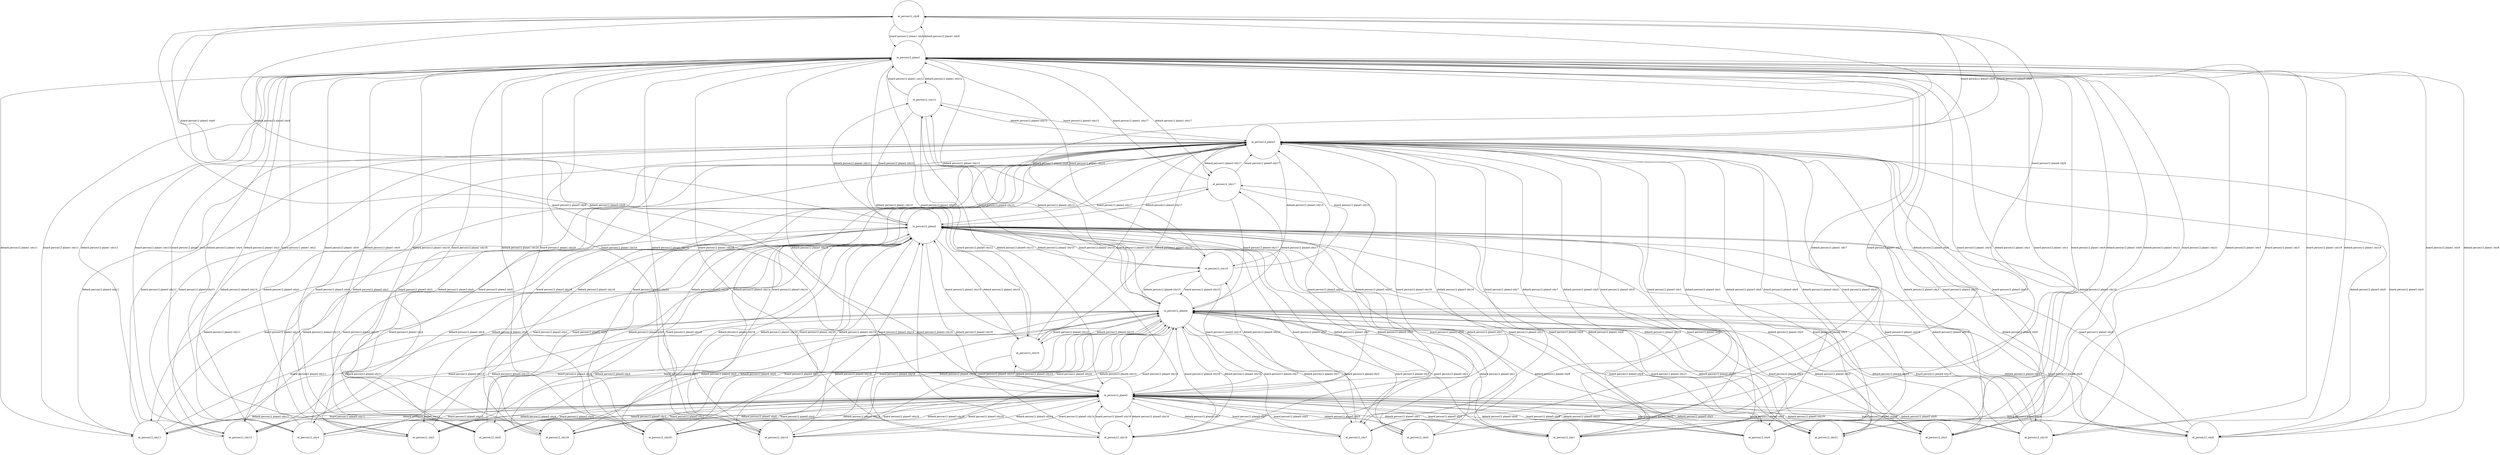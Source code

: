 digraph Tree {
	node [shape=circle, fontsize=14, color=black, fillcolor=white, fontcolor=black];
	 edge [style=solid, color=black];
at_person12_city8 [label="at_person12_city8"];
in_person12_plane1 [label="in_person12_plane1"];
in_person12_plane5 [label="in_person12_plane5"];
in_person12_plane4 [label="in_person12_plane4"];
in_person12_plane2 [label="in_person12_plane2"];
in_person12_plane3 [label="in_person12_plane3"];
at_person12_city6 [label="at_person12_city6"];
at_person12_city21 [label="at_person12_city21"];
at_person12_city11 [label="at_person12_city11"];
at_person12_city13 [label="at_person12_city13"];
at_person12_city4 [label="at_person12_city4"];
at_person12_city2 [label="at_person12_city2"];
at_person12_city19 [label="at_person12_city19"];
at_person12_city9 [label="at_person12_city9"];
at_person12_city0 [label="at_person12_city0"];
at_person12_city18 [label="at_person12_city18"];
at_person12_city20 [label="at_person12_city20"];
at_person12_city14 [label="at_person12_city14"];
at_person12_city16 [label="at_person12_city16"];
at_person12_city7 [label="at_person12_city7"];
at_person12_city5 [label="at_person12_city5"];
at_person12_city3 [label="at_person12_city3"];
at_person12_city1 [label="at_person12_city1"];
at_person12_city10 [label="at_person12_city10"];
at_person12_city15 [label="at_person12_city15"];
at_person12_city17 [label="at_person12_city17"];
at_person12_city12 [label="at_person12_city12"];
at_person12_city8 -> in_person12_plane1 [label="board person12 plane1 city8"];
at_person12_city8 -> in_person12_plane5 [label="board person12 plane5 city8"];
at_person12_city8 -> in_person12_plane4 [label="board person12 plane4 city8"];
at_person12_city8 -> in_person12_plane2 [label="board person12 plane2 city8"];
at_person12_city8 -> in_person12_plane3 [label="board person12 plane3 city8"];
in_person12_plane1 -> at_person12_city8 [label="debark person12 plane1 city8"];
in_person12_plane1 -> at_person12_city6 [label="debark person12 plane1 city6"];
in_person12_plane1 -> at_person12_city21 [label="debark person12 plane1 city21"];
in_person12_plane1 -> at_person12_city11 [label="debark person12 plane1 city11"];
in_person12_plane1 -> at_person12_city13 [label="debark person12 plane1 city13"];
in_person12_plane1 -> at_person12_city4 [label="debark person12 plane1 city4"];
in_person12_plane1 -> at_person12_city2 [label="debark person12 plane1 city2"];
in_person12_plane1 -> at_person12_city19 [label="debark person12 plane1 city19"];
in_person12_plane1 -> at_person12_city9 [label="debark person12 plane1 city9"];
in_person12_plane1 -> at_person12_city0 [label="debark person12 plane1 city0"];
in_person12_plane1 -> at_person12_city18 [label="debark person12 plane1 city18"];
in_person12_plane1 -> at_person12_city20 [label="debark person12 plane1 city20"];
in_person12_plane1 -> at_person12_city14 [label="debark person12 plane1 city14"];
in_person12_plane1 -> at_person12_city16 [label="debark person12 plane1 city16"];
in_person12_plane1 -> at_person12_city7 [label="debark person12 plane1 city7"];
in_person12_plane1 -> at_person12_city5 [label="debark person12 plane1 city5"];
in_person12_plane1 -> at_person12_city3 [label="debark person12 plane1 city3"];
in_person12_plane1 -> at_person12_city1 [label="debark person12 plane1 city1"];
in_person12_plane1 -> at_person12_city10 [label="debark person12 plane1 city10"];
in_person12_plane1 -> at_person12_city15 [label="debark person12 plane1 city15"];
in_person12_plane1 -> at_person12_city17 [label="debark person12 plane1 city17"];
in_person12_plane1 -> at_person12_city12 [label="debark person12 plane1 city12"];
at_person12_city6 -> in_person12_plane1 [label="board person12 plane1 city6"];
at_person12_city6 -> in_person12_plane5 [label="board person12 plane5 city6"];
at_person12_city6 -> in_person12_plane4 [label="board person12 plane4 city6"];
at_person12_city6 -> in_person12_plane2 [label="board person12 plane2 city6"];
at_person12_city6 -> in_person12_plane3 [label="board person12 plane3 city6"];
at_person12_city21 -> in_person12_plane1 [label="board person12 plane1 city21"];
at_person12_city21 -> in_person12_plane5 [label="board person12 plane5 city21"];
at_person12_city21 -> in_person12_plane4 [label="board person12 plane4 city21"];
at_person12_city21 -> in_person12_plane2 [label="board person12 plane2 city21"];
at_person12_city21 -> in_person12_plane3 [label="board person12 plane3 city21"];
at_person12_city11 -> in_person12_plane1 [label="board person12 plane1 city11"];
at_person12_city11 -> in_person12_plane5 [label="board person12 plane5 city11"];
at_person12_city11 -> in_person12_plane4 [label="board person12 plane4 city11"];
at_person12_city11 -> in_person12_plane2 [label="board person12 plane2 city11"];
at_person12_city11 -> in_person12_plane3 [label="board person12 plane3 city11"];
in_person12_plane5 -> at_person12_city8 [label="debark person12 plane5 city8"];
in_person12_plane5 -> at_person12_city6 [label="debark person12 plane5 city6"];
in_person12_plane5 -> at_person12_city21 [label="debark person12 plane5 city21"];
in_person12_plane5 -> at_person12_city11 [label="debark person12 plane5 city11"];
in_person12_plane5 -> at_person12_city13 [label="debark person12 plane5 city13"];
in_person12_plane5 -> at_person12_city4 [label="debark person12 plane5 city4"];
in_person12_plane5 -> at_person12_city2 [label="debark person12 plane5 city2"];
in_person12_plane5 -> at_person12_city19 [label="debark person12 plane5 city19"];
in_person12_plane5 -> at_person12_city9 [label="debark person12 plane5 city9"];
in_person12_plane5 -> at_person12_city0 [label="debark person12 plane5 city0"];
in_person12_plane5 -> at_person12_city18 [label="debark person12 plane5 city18"];
in_person12_plane5 -> at_person12_city20 [label="debark person12 plane5 city20"];
in_person12_plane5 -> at_person12_city14 [label="debark person12 plane5 city14"];
in_person12_plane5 -> at_person12_city16 [label="debark person12 plane5 city16"];
in_person12_plane5 -> at_person12_city7 [label="debark person12 plane5 city7"];
in_person12_plane5 -> at_person12_city5 [label="debark person12 plane5 city5"];
in_person12_plane5 -> at_person12_city3 [label="debark person12 plane5 city3"];
in_person12_plane5 -> at_person12_city1 [label="debark person12 plane5 city1"];
in_person12_plane5 -> at_person12_city10 [label="debark person12 plane5 city10"];
in_person12_plane5 -> at_person12_city15 [label="debark person12 plane5 city15"];
in_person12_plane5 -> at_person12_city17 [label="debark person12 plane5 city17"];
in_person12_plane5 -> at_person12_city12 [label="debark person12 plane5 city12"];
at_person12_city13 -> in_person12_plane1 [label="board person12 plane1 city13"];
at_person12_city13 -> in_person12_plane5 [label="board person12 plane5 city13"];
at_person12_city13 -> in_person12_plane4 [label="board person12 plane4 city13"];
at_person12_city13 -> in_person12_plane2 [label="board person12 plane2 city13"];
at_person12_city13 -> in_person12_plane3 [label="board person12 plane3 city13"];
at_person12_city4 -> in_person12_plane1 [label="board person12 plane1 city4"];
at_person12_city4 -> in_person12_plane5 [label="board person12 plane5 city4"];
at_person12_city4 -> in_person12_plane4 [label="board person12 plane4 city4"];
at_person12_city4 -> in_person12_plane2 [label="board person12 plane2 city4"];
at_person12_city4 -> in_person12_plane3 [label="board person12 plane3 city4"];
at_person12_city2 -> in_person12_plane1 [label="board person12 plane1 city2"];
at_person12_city2 -> in_person12_plane5 [label="board person12 plane5 city2"];
at_person12_city2 -> in_person12_plane4 [label="board person12 plane4 city2"];
at_person12_city2 -> in_person12_plane2 [label="board person12 plane2 city2"];
at_person12_city2 -> in_person12_plane3 [label="board person12 plane3 city2"];
at_person12_city19 -> in_person12_plane1 [label="board person12 plane1 city19"];
at_person12_city19 -> in_person12_plane5 [label="board person12 plane5 city19"];
at_person12_city19 -> in_person12_plane4 [label="board person12 plane4 city19"];
at_person12_city19 -> in_person12_plane2 [label="board person12 plane2 city19"];
at_person12_city19 -> in_person12_plane3 [label="board person12 plane3 city19"];
at_person12_city9 -> in_person12_plane1 [label="board person12 plane1 city9"];
at_person12_city9 -> in_person12_plane5 [label="board person12 plane5 city9"];
at_person12_city9 -> in_person12_plane4 [label="board person12 plane4 city9"];
at_person12_city9 -> in_person12_plane2 [label="board person12 plane2 city9"];
at_person12_city9 -> in_person12_plane3 [label="board person12 plane3 city9"];
at_person12_city0 -> in_person12_plane1 [label="board person12 plane1 city0"];
at_person12_city0 -> in_person12_plane5 [label="board person12 plane5 city0"];
at_person12_city0 -> in_person12_plane4 [label="board person12 plane4 city0"];
at_person12_city0 -> in_person12_plane2 [label="board person12 plane2 city0"];
at_person12_city0 -> in_person12_plane3 [label="board person12 plane3 city0"];
at_person12_city18 -> in_person12_plane1 [label="board person12 plane1 city18"];
at_person12_city18 -> in_person12_plane5 [label="board person12 plane5 city18"];
at_person12_city18 -> in_person12_plane4 [label="board person12 plane4 city18"];
at_person12_city18 -> in_person12_plane2 [label="board person12 plane2 city18"];
at_person12_city18 -> in_person12_plane3 [label="board person12 plane3 city18"];
at_person12_city20 -> in_person12_plane1 [label="board person12 plane1 city20"];
at_person12_city20 -> in_person12_plane5 [label="board person12 plane5 city20"];
at_person12_city20 -> in_person12_plane4 [label="board person12 plane4 city20"];
at_person12_city20 -> in_person12_plane2 [label="board person12 plane2 city20"];
at_person12_city20 -> in_person12_plane3 [label="board person12 plane3 city20"];
at_person12_city14 -> in_person12_plane1 [label="board person12 plane1 city14"];
at_person12_city14 -> in_person12_plane5 [label="board person12 plane5 city14"];
at_person12_city14 -> in_person12_plane4 [label="board person12 plane4 city14"];
at_person12_city14 -> in_person12_plane2 [label="board person12 plane2 city14"];
at_person12_city14 -> in_person12_plane3 [label="board person12 plane3 city14"];
at_person12_city16 -> in_person12_plane1 [label="board person12 plane1 city16"];
at_person12_city16 -> in_person12_plane5 [label="board person12 plane5 city16"];
at_person12_city16 -> in_person12_plane4 [label="board person12 plane4 city16"];
at_person12_city16 -> in_person12_plane2 [label="board person12 plane2 city16"];
at_person12_city16 -> in_person12_plane3 [label="board person12 plane3 city16"];
at_person12_city7 -> in_person12_plane1 [label="board person12 plane1 city7"];
at_person12_city7 -> in_person12_plane5 [label="board person12 plane5 city7"];
at_person12_city7 -> in_person12_plane4 [label="board person12 plane4 city7"];
at_person12_city7 -> in_person12_plane2 [label="board person12 plane2 city7"];
at_person12_city7 -> in_person12_plane3 [label="board person12 plane3 city7"];
at_person12_city5 -> in_person12_plane1 [label="board person12 plane1 city5"];
at_person12_city5 -> in_person12_plane5 [label="board person12 plane5 city5"];
at_person12_city5 -> in_person12_plane4 [label="board person12 plane4 city5"];
at_person12_city5 -> in_person12_plane2 [label="board person12 plane2 city5"];
at_person12_city5 -> in_person12_plane3 [label="board person12 plane3 city5"];
at_person12_city3 -> in_person12_plane1 [label="board person12 plane1 city3"];
at_person12_city3 -> in_person12_plane5 [label="board person12 plane5 city3"];
at_person12_city3 -> in_person12_plane4 [label="board person12 plane4 city3"];
at_person12_city3 -> in_person12_plane2 [label="board person12 plane2 city3"];
at_person12_city3 -> in_person12_plane3 [label="board person12 plane3 city3"];
in_person12_plane4 -> at_person12_city8 [label="debark person12 plane4 city8"];
in_person12_plane4 -> at_person12_city6 [label="debark person12 plane4 city6"];
in_person12_plane4 -> at_person12_city21 [label="debark person12 plane4 city21"];
in_person12_plane4 -> at_person12_city11 [label="debark person12 plane4 city11"];
in_person12_plane4 -> at_person12_city13 [label="debark person12 plane4 city13"];
in_person12_plane4 -> at_person12_city4 [label="debark person12 plane4 city4"];
in_person12_plane4 -> at_person12_city2 [label="debark person12 plane4 city2"];
in_person12_plane4 -> at_person12_city19 [label="debark person12 plane4 city19"];
in_person12_plane4 -> at_person12_city9 [label="debark person12 plane4 city9"];
in_person12_plane4 -> at_person12_city0 [label="debark person12 plane4 city0"];
in_person12_plane4 -> at_person12_city18 [label="debark person12 plane4 city18"];
in_person12_plane4 -> at_person12_city20 [label="debark person12 plane4 city20"];
in_person12_plane4 -> at_person12_city14 [label="debark person12 plane4 city14"];
in_person12_plane4 -> at_person12_city16 [label="debark person12 plane4 city16"];
in_person12_plane4 -> at_person12_city7 [label="debark person12 plane4 city7"];
in_person12_plane4 -> at_person12_city5 [label="debark person12 plane4 city5"];
in_person12_plane4 -> at_person12_city3 [label="debark person12 plane4 city3"];
in_person12_plane4 -> at_person12_city1 [label="debark person12 plane4 city1"];
in_person12_plane4 -> at_person12_city10 [label="debark person12 plane4 city10"];
in_person12_plane4 -> at_person12_city15 [label="debark person12 plane4 city15"];
in_person12_plane4 -> at_person12_city17 [label="debark person12 plane4 city17"];
in_person12_plane4 -> at_person12_city12 [label="debark person12 plane4 city12"];
at_person12_city1 -> in_person12_plane1 [label="board person12 plane1 city1"];
at_person12_city1 -> in_person12_plane5 [label="board person12 plane5 city1"];
at_person12_city1 -> in_person12_plane4 [label="board person12 plane4 city1"];
at_person12_city1 -> in_person12_plane2 [label="board person12 plane2 city1"];
at_person12_city1 -> in_person12_plane3 [label="board person12 plane3 city1"];
at_person12_city10 -> in_person12_plane1 [label="board person12 plane1 city10"];
at_person12_city10 -> in_person12_plane5 [label="board person12 plane5 city10"];
at_person12_city10 -> in_person12_plane4 [label="board person12 plane4 city10"];
at_person12_city10 -> in_person12_plane2 [label="board person12 plane2 city10"];
at_person12_city10 -> in_person12_plane3 [label="board person12 plane3 city10"];
at_person12_city15 -> in_person12_plane1 [label="board person12 plane1 city15"];
at_person12_city15 -> in_person12_plane5 [label="board person12 plane5 city15"];
at_person12_city15 -> in_person12_plane4 [label="board person12 plane4 city15"];
at_person12_city15 -> in_person12_plane2 [label="board person12 plane2 city15"];
at_person12_city15 -> in_person12_plane3 [label="board person12 plane3 city15"];
at_person12_city17 -> in_person12_plane1 [label="board person12 plane1 city17"];
at_person12_city17 -> in_person12_plane5 [label="board person12 plane5 city17"];
at_person12_city17 -> in_person12_plane4 [label="board person12 plane4 city17"];
at_person12_city17 -> in_person12_plane2 [label="board person12 plane2 city17"];
at_person12_city17 -> in_person12_plane3 [label="board person12 plane3 city17"];
in_person12_plane2 -> at_person12_city8 [label="debark person12 plane2 city8"];
in_person12_plane2 -> at_person12_city6 [label="debark person12 plane2 city6"];
in_person12_plane2 -> at_person12_city21 [label="debark person12 plane2 city21"];
in_person12_plane2 -> at_person12_city11 [label="debark person12 plane2 city11"];
in_person12_plane2 -> at_person12_city13 [label="debark person12 plane2 city13"];
in_person12_plane2 -> at_person12_city4 [label="debark person12 plane2 city4"];
in_person12_plane2 -> at_person12_city2 [label="debark person12 plane2 city2"];
in_person12_plane2 -> at_person12_city19 [label="debark person12 plane2 city19"];
in_person12_plane2 -> at_person12_city9 [label="debark person12 plane2 city9"];
in_person12_plane2 -> at_person12_city0 [label="debark person12 plane2 city0"];
in_person12_plane2 -> at_person12_city18 [label="debark person12 plane2 city18"];
in_person12_plane2 -> at_person12_city20 [label="debark person12 plane2 city20"];
in_person12_plane2 -> at_person12_city14 [label="debark person12 plane2 city14"];
in_person12_plane2 -> at_person12_city16 [label="debark person12 plane2 city16"];
in_person12_plane2 -> at_person12_city7 [label="debark person12 plane2 city7"];
in_person12_plane2 -> at_person12_city5 [label="debark person12 plane2 city5"];
in_person12_plane2 -> at_person12_city3 [label="debark person12 plane2 city3"];
in_person12_plane2 -> at_person12_city1 [label="debark person12 plane2 city1"];
in_person12_plane2 -> at_person12_city10 [label="debark person12 plane2 city10"];
in_person12_plane2 -> at_person12_city15 [label="debark person12 plane2 city15"];
in_person12_plane2 -> at_person12_city17 [label="debark person12 plane2 city17"];
in_person12_plane2 -> at_person12_city12 [label="debark person12 plane2 city12"];
at_person12_city12 -> in_person12_plane1 [label="board person12 plane1 city12"];
at_person12_city12 -> in_person12_plane5 [label="board person12 plane5 city12"];
at_person12_city12 -> in_person12_plane4 [label="board person12 plane4 city12"];
at_person12_city12 -> in_person12_plane2 [label="board person12 plane2 city12"];
at_person12_city12 -> in_person12_plane3 [label="board person12 plane3 city12"];
in_person12_plane3 -> at_person12_city8 [label="debark person12 plane3 city8"];
in_person12_plane3 -> at_person12_city6 [label="debark person12 plane3 city6"];
in_person12_plane3 -> at_person12_city21 [label="debark person12 plane3 city21"];
in_person12_plane3 -> at_person12_city11 [label="debark person12 plane3 city11"];
in_person12_plane3 -> at_person12_city13 [label="debark person12 plane3 city13"];
in_person12_plane3 -> at_person12_city4 [label="debark person12 plane3 city4"];
in_person12_plane3 -> at_person12_city2 [label="debark person12 plane3 city2"];
in_person12_plane3 -> at_person12_city19 [label="debark person12 plane3 city19"];
in_person12_plane3 -> at_person12_city9 [label="debark person12 plane3 city9"];
in_person12_plane3 -> at_person12_city0 [label="debark person12 plane3 city0"];
in_person12_plane3 -> at_person12_city18 [label="debark person12 plane3 city18"];
in_person12_plane3 -> at_person12_city20 [label="debark person12 plane3 city20"];
in_person12_plane3 -> at_person12_city14 [label="debark person12 plane3 city14"];
in_person12_plane3 -> at_person12_city16 [label="debark person12 plane3 city16"];
in_person12_plane3 -> at_person12_city7 [label="debark person12 plane3 city7"];
in_person12_plane3 -> at_person12_city5 [label="debark person12 plane3 city5"];
in_person12_plane3 -> at_person12_city3 [label="debark person12 plane3 city3"];
in_person12_plane3 -> at_person12_city1 [label="debark person12 plane3 city1"];
in_person12_plane3 -> at_person12_city10 [label="debark person12 plane3 city10"];
in_person12_plane3 -> at_person12_city15 [label="debark person12 plane3 city15"];
in_person12_plane3 -> at_person12_city17 [label="debark person12 plane3 city17"];
in_person12_plane3 -> at_person12_city12 [label="debark person12 plane3 city12"];
}
